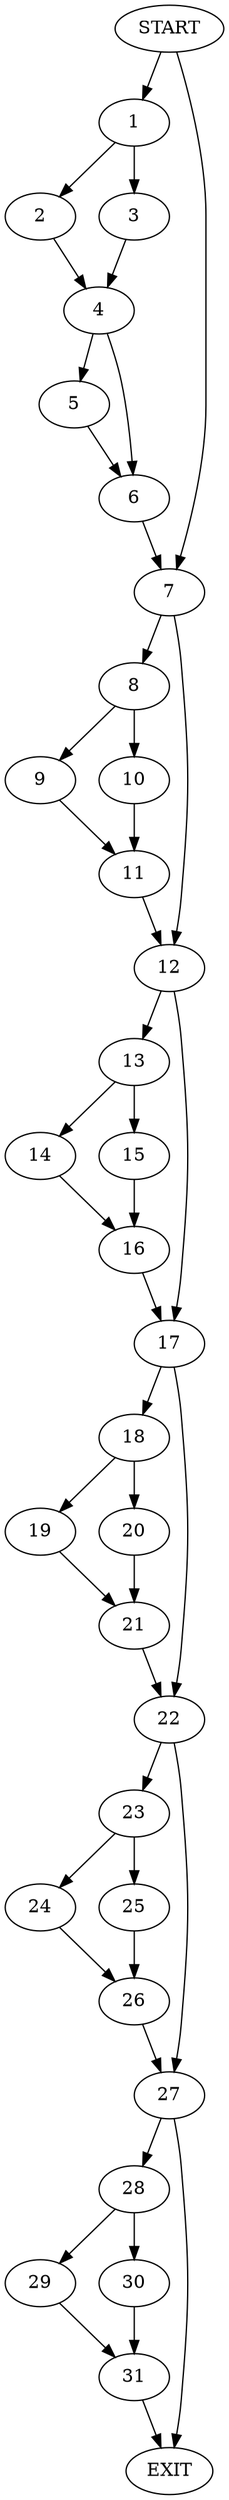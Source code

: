 digraph { 
0 [label="START"];
1;
2;
3;
4;
5;
6;
7;
8;
9;
10;
11;
12;
13;
14;
15;
16;
17;
18;
19;
20;
21;
22;
23;
24;
25;
26;
27;
28;
29;
30;
31;
32[label="EXIT"];
0 -> 1;
0 -> 7;
1 -> 2;
1 -> 3;
2 -> 4;
3 -> 4;
4 -> 5;
4 -> 6;
5 -> 6;
6 -> 7;
7 -> 8;
7 -> 12;
8 -> 9;
8 -> 10;
9 -> 11;
10 -> 11;
11 -> 12;
12 -> 13;
12 -> 17;
13 -> 14;
13 -> 15;
14 -> 16;
15 -> 16;
16 -> 17;
17 -> 18;
17 -> 22;
18 -> 19;
18 -> 20;
19 -> 21;
20 -> 21;
21 -> 22;
22 -> 23;
22 -> 27;
23 -> 24;
23 -> 25;
24 -> 26;
25 -> 26;
26 -> 27;
27 -> 28;
27 -> 32;
28 -> 29;
28 -> 30;
29 -> 31;
30 -> 31;
31 -> 32;
}